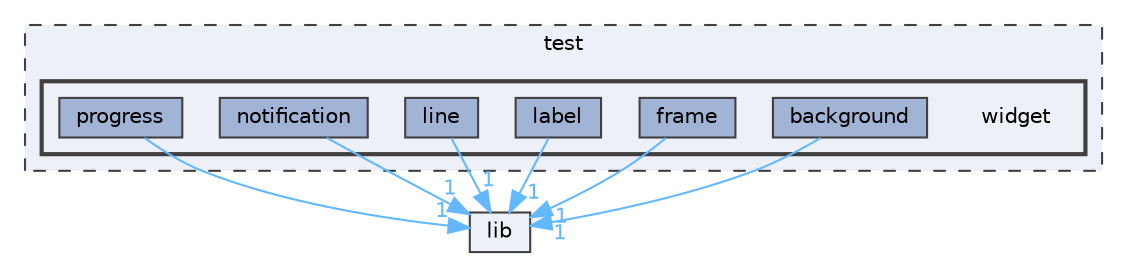 digraph "test/widget"
{
 // LATEX_PDF_SIZE
  bgcolor="transparent";
  edge [fontname=Helvetica,fontsize=10,labelfontname=Helvetica,labelfontsize=10];
  node [fontname=Helvetica,fontsize=10,shape=box,height=0.2,width=0.4];
  compound=true
  subgraph clusterdir_13e138d54eb8818da29c3992edef070a {
    graph [ bgcolor="#edf0f7", pencolor="grey25", label="test", fontname=Helvetica,fontsize=10 style="filled,dashed", URL="dir_13e138d54eb8818da29c3992edef070a.html",tooltip=""]
  subgraph clusterdir_9100f76114cb7712e60bb7a8a7446fb2 {
    graph [ bgcolor="#edf0f7", pencolor="grey25", label="", fontname=Helvetica,fontsize=10 style="filled,bold", URL="dir_9100f76114cb7712e60bb7a8a7446fb2.html",tooltip=""]
    dir_9100f76114cb7712e60bb7a8a7446fb2 [shape=plaintext, label="widget"];
  dir_8935fba1e48d6535bddd35686b8c2a55 [label="background", fillcolor="#a2b4d6", color="grey25", style="filled", URL="dir_8935fba1e48d6535bddd35686b8c2a55.html",tooltip=""];
  dir_0a8cb462b4456742b5fc9c6149c041fe [label="frame", fillcolor="#a2b4d6", color="grey25", style="filled", URL="dir_0a8cb462b4456742b5fc9c6149c041fe.html",tooltip=""];
  dir_ceafbf5c5b315f9621b7bafa06a99ed8 [label="label", fillcolor="#a2b4d6", color="grey25", style="filled", URL="dir_ceafbf5c5b315f9621b7bafa06a99ed8.html",tooltip=""];
  dir_e5979ef6a83b69b8bf42fcb88c8eaab0 [label="line", fillcolor="#a2b4d6", color="grey25", style="filled", URL="dir_e5979ef6a83b69b8bf42fcb88c8eaab0.html",tooltip=""];
  dir_51f15b5adcdee22131e803f0f51473c0 [label="notification", fillcolor="#a2b4d6", color="grey25", style="filled", URL="dir_51f15b5adcdee22131e803f0f51473c0.html",tooltip=""];
  dir_6083f09e720a3dd851d65a89ec01c212 [label="progress", fillcolor="#a2b4d6", color="grey25", style="filled", URL="dir_6083f09e720a3dd851d65a89ec01c212.html",tooltip=""];
  }
  }
  dir_97aefd0d527b934f1d99a682da8fe6a9 [label="lib", fillcolor="#edf0f7", color="grey25", style="filled", URL="dir_97aefd0d527b934f1d99a682da8fe6a9.html",tooltip=""];
  dir_8935fba1e48d6535bddd35686b8c2a55->dir_97aefd0d527b934f1d99a682da8fe6a9 [headlabel="1", labeldistance=1.5 headhref="dir_000000_000006.html" href="dir_000000_000006.html" color="steelblue1" fontcolor="steelblue1"];
  dir_0a8cb462b4456742b5fc9c6149c041fe->dir_97aefd0d527b934f1d99a682da8fe6a9 [headlabel="1", labeldistance=1.5 headhref="dir_000004_000006.html" href="dir_000004_000006.html" color="steelblue1" fontcolor="steelblue1"];
  dir_ceafbf5c5b315f9621b7bafa06a99ed8->dir_97aefd0d527b934f1d99a682da8fe6a9 [headlabel="1", labeldistance=1.5 headhref="dir_000005_000006.html" href="dir_000005_000006.html" color="steelblue1" fontcolor="steelblue1"];
  dir_e5979ef6a83b69b8bf42fcb88c8eaab0->dir_97aefd0d527b934f1d99a682da8fe6a9 [headlabel="1", labeldistance=1.5 headhref="dir_000007_000006.html" href="dir_000007_000006.html" color="steelblue1" fontcolor="steelblue1"];
  dir_51f15b5adcdee22131e803f0f51473c0->dir_97aefd0d527b934f1d99a682da8fe6a9 [headlabel="1", labeldistance=1.5 headhref="dir_000008_000006.html" href="dir_000008_000006.html" color="steelblue1" fontcolor="steelblue1"];
  dir_6083f09e720a3dd851d65a89ec01c212->dir_97aefd0d527b934f1d99a682da8fe6a9 [headlabel="1", labeldistance=1.5 headhref="dir_000010_000006.html" href="dir_000010_000006.html" color="steelblue1" fontcolor="steelblue1"];
}
